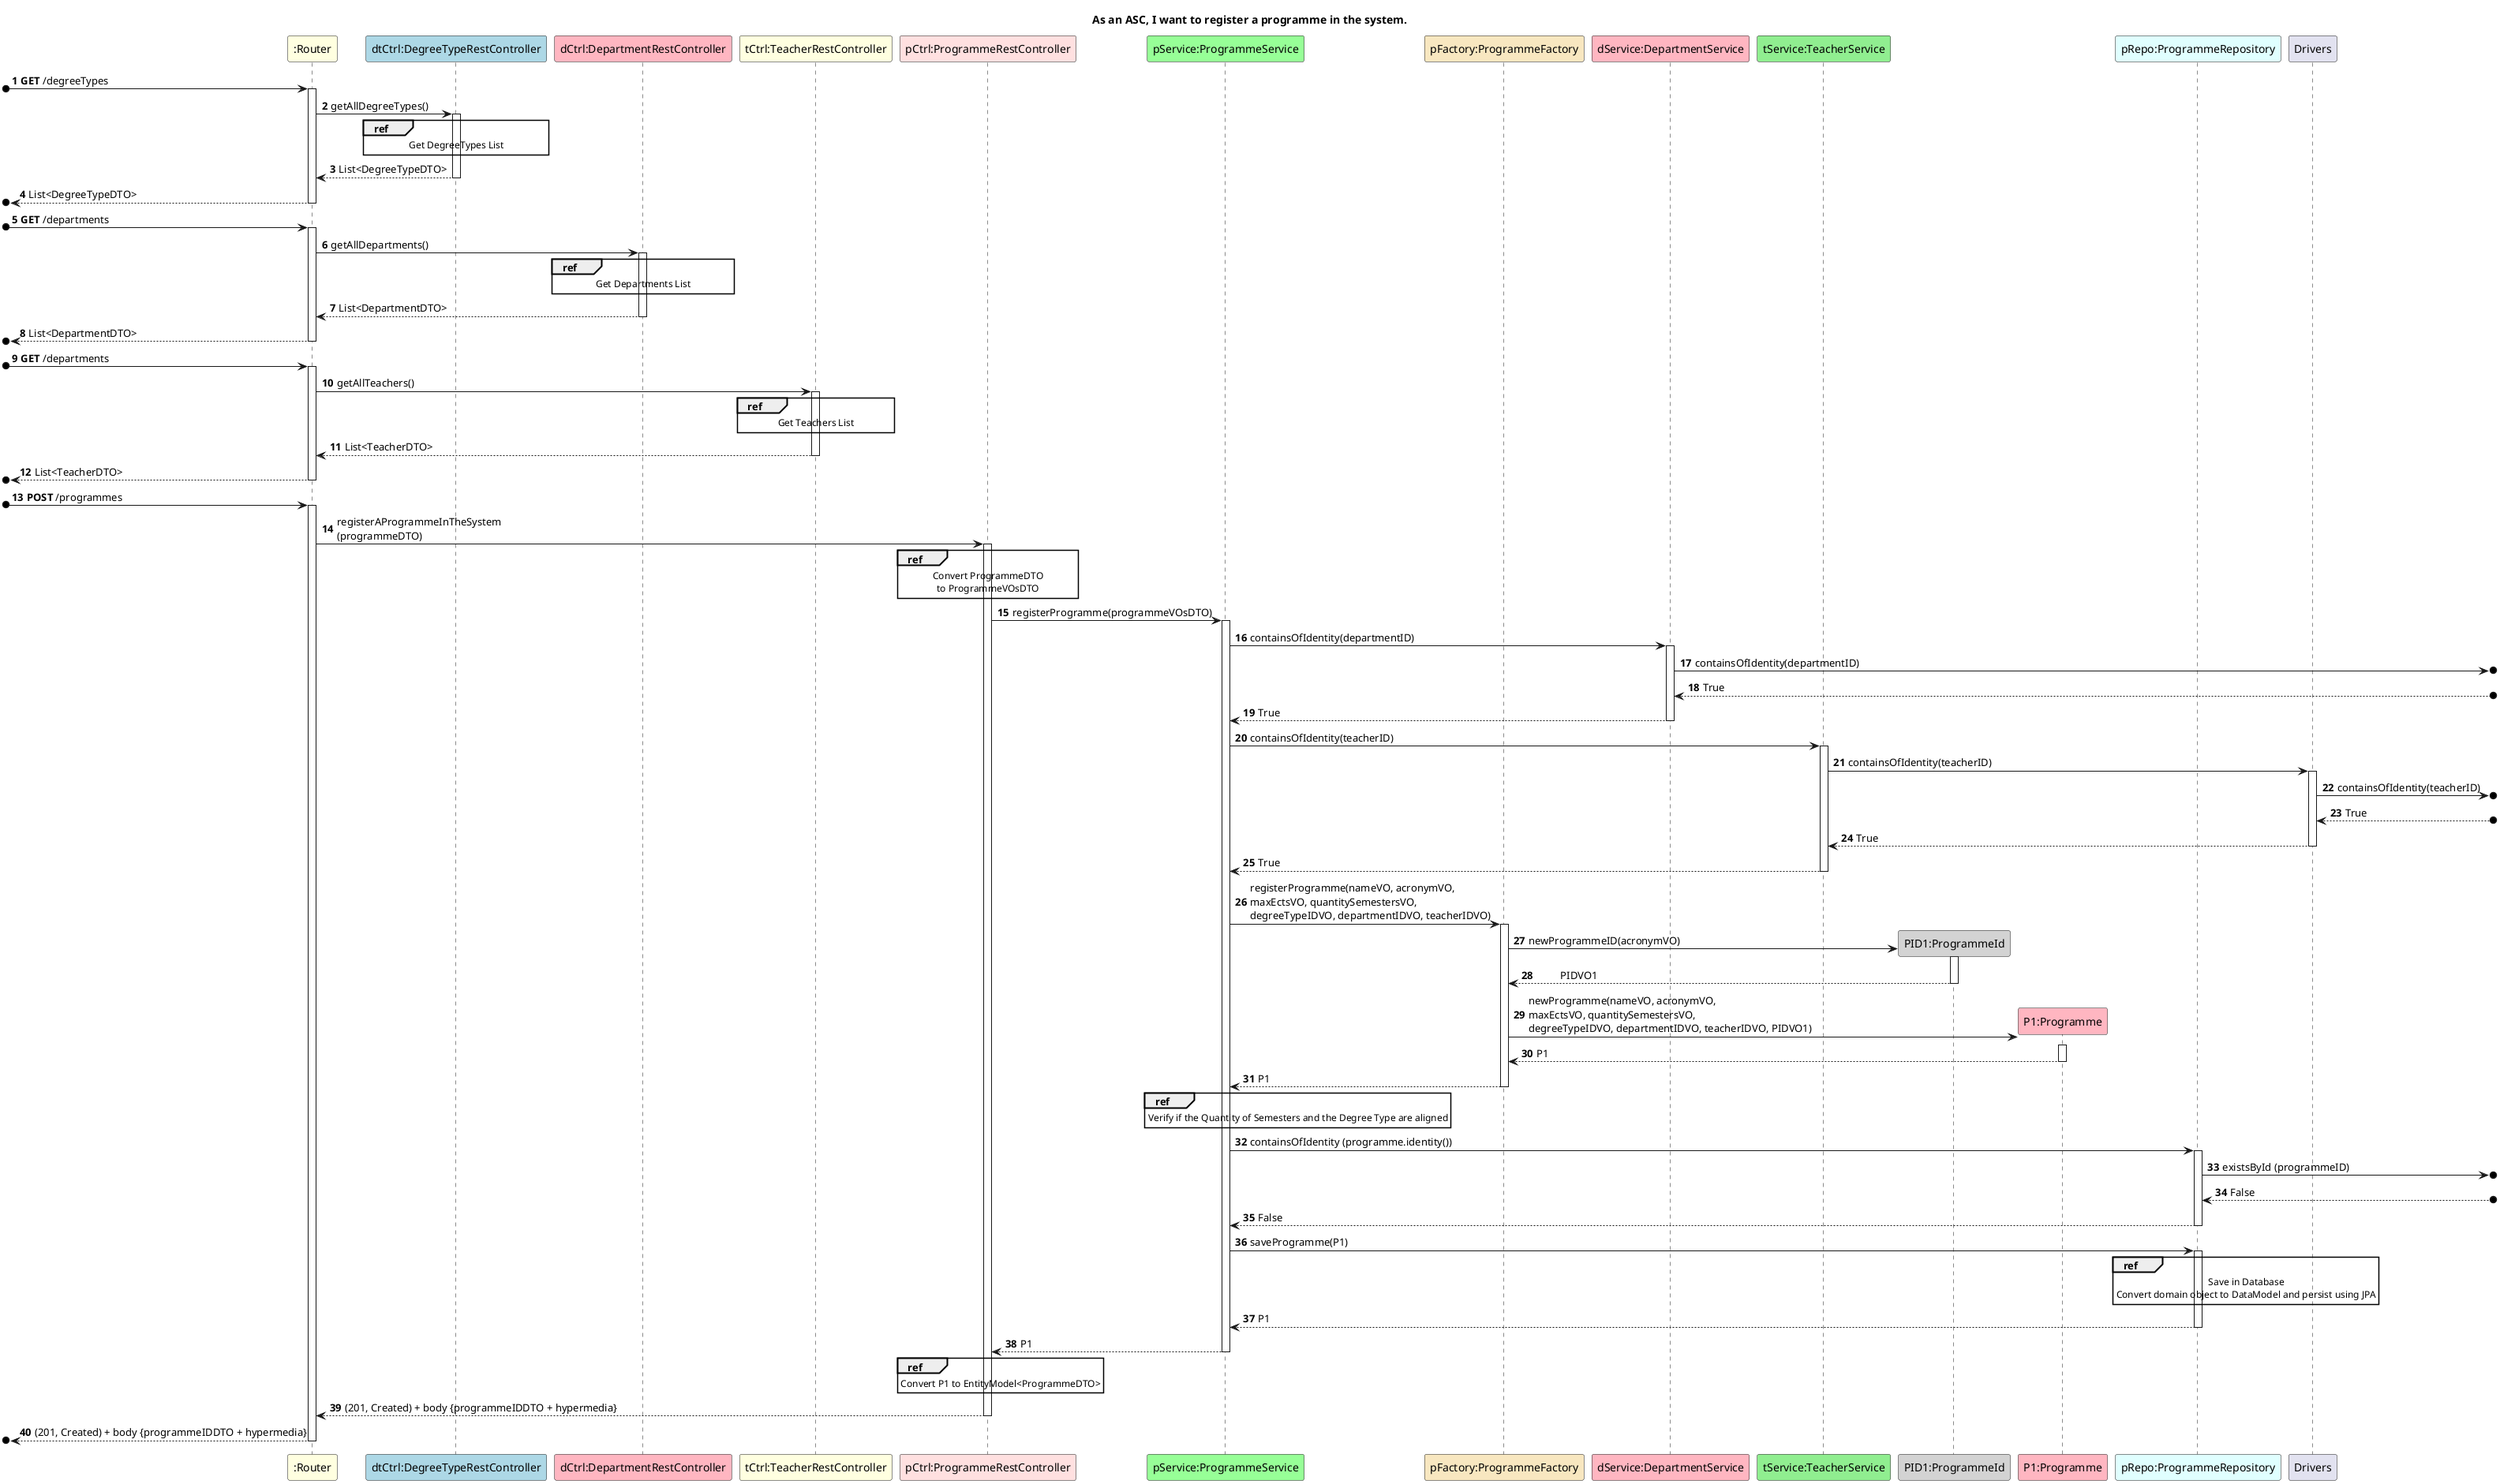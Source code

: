 @startuml
autonumber

title As an ASC, I want to register a programme in the system.


participant ":Router" as R #lightyellow
participant "dtCtrl:DegreeTypeRestController" as dtC #lightblue
participant "dCtrl:DepartmentRestController" as dC #lightpink
participant "tCtrl:TeacherRestController" as tC #lightyellow
participant "pCtrl:ProgrammeRestController" as C #implementation
participant "pService:ProgrammeService" as PS #physical
participant "pFactory:ProgrammeFactory" as PF #strategy
participant "dService:DepartmentService" as DS #lightpink
participant "tService:TeacherService" as TS #lightgreen
participant "PID1:ProgrammeId" as PID #lightgrey
participant "P1:Programme" as P #lightpink
participant "pRepo:ProgrammeRepository" as PR #lightcyan

[o-> R ++: **GET** /degreeTypes

R -> dtC ++: getAllDegreeTypes()

ref over dtC
          Get DegreeTypes List
end ref

dtC --> R --: List<DegreeTypeDTO>
[o<-- R --: List<DegreeTypeDTO>

[o-> R ++: **GET** /departments
R -> dC ++: getAllDepartments()

ref over dC
          Get Departments List
end ref

dC --> R --: List<DepartmentDTO>
[o<-- R --: List<DepartmentDTO>

[o-> R ++: **GET** /departments
R -> tC ++: getAllTeachers()

ref over tC
          Get Teachers List
end ref

tC --> R --: List<TeacherDTO>
[o<-- R --: List<TeacherDTO>

[o-> R ++: **POST** /programmes

R -> C ++: registerAProgrammeInTheSystem \n(programmeDTO)

ref over C
    Convert ProgrammeDTO
    to ProgrammeVOsDTO
end ref

C -> PS ++: registerProgramme(programmeVOsDTO)

PS -> DS ++: containsOfIdentity(departmentID)
DS ->o] : containsOfIdentity(departmentID)
DS <--o] : True
DS --> PS --: True

PS -> TS ++: containsOfIdentity(teacherID)
TS -> Drivers ++: containsOfIdentity(teacherID)
Drivers ->o] : containsOfIdentity(teacherID)
Drivers <--o] : True
Drivers --> TS --: True
TS --> PS --: True

PS -> PF ++: registerProgramme(nameVO, acronymVO, \nmaxEctsVO, quantitySemestersVO, \ndegreeTypeIDVO, departmentIDVO, teacherIDVO)

PF -> PID **: newProgrammeID(acronymVO)
activate PID
PID --> PF --: \t PIDVO1
PF -> P **: newProgramme(nameVO, acronymVO, \nmaxEctsVO, quantitySemestersVO, \ndegreeTypeIDVO, departmentIDVO, teacherIDVO, PIDVO1)
activate P

P --> PF --: P1
PF --> PS --: P1

ref over PS
    Verify if the Quantity of Semesters and the Degree Type are aligned
end ref

PS -> PR++ :containsOfIdentity (programme.identity())
PR ->o] : existsById (programmeID)
PR <--o] : False
PR --> PS-- : False

PS -> PR ++: saveProgramme(P1)

ref over PR
    Save in Database
    Convert domain object to DataModel and persist using JPA
end ref

PR --> PS --: P1

PS --> C --: P1

ref over C
    Convert P1 to EntityModel<ProgrammeDTO>
end ref

C --> R --: (201, Created) + body {programmeIDDTO + hypermedia}

[o<-- R--: (201, Created) + body {programmeIDDTO + hypermedia}

@enduml